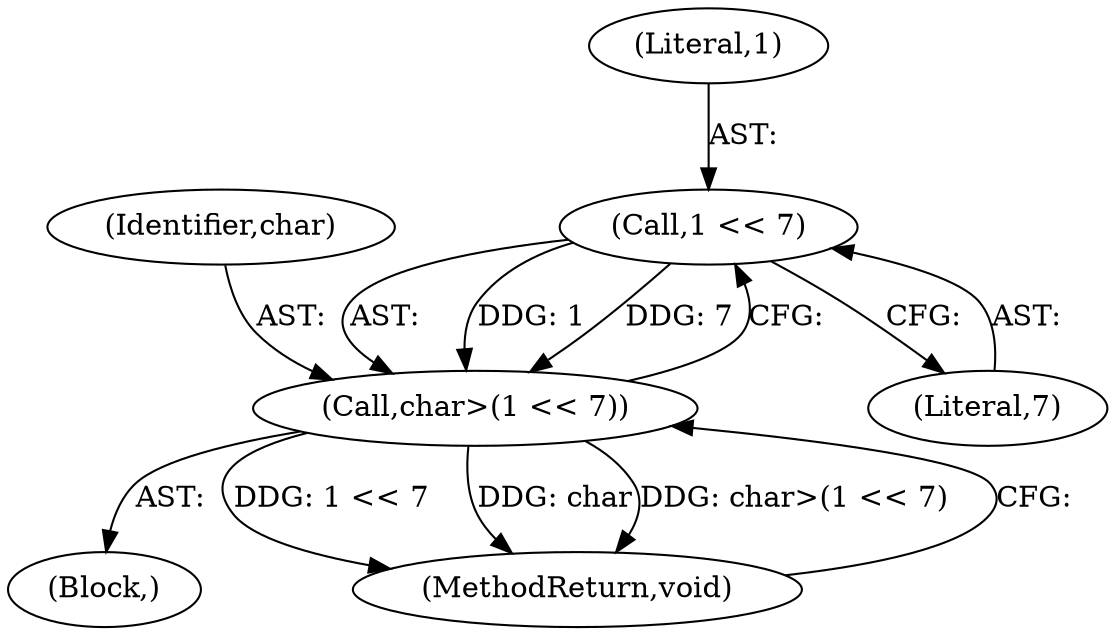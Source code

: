 digraph "1_Android_04839626ed859623901ebd3a5fd483982186b59d_202@del" {
"1000111" [label="(Call,1 << 7)"];
"1000109" [label="(Call,char>(1 << 7))"];
"1000102" [label="(Block,)"];
"1000111" [label="(Call,1 << 7)"];
"1000114" [label="(MethodReturn,void)"];
"1000113" [label="(Literal,7)"];
"1000109" [label="(Call,char>(1 << 7))"];
"1000112" [label="(Literal,1)"];
"1000110" [label="(Identifier,char)"];
"1000111" -> "1000109"  [label="AST: "];
"1000111" -> "1000113"  [label="CFG: "];
"1000112" -> "1000111"  [label="AST: "];
"1000113" -> "1000111"  [label="AST: "];
"1000109" -> "1000111"  [label="CFG: "];
"1000111" -> "1000109"  [label="DDG: 1"];
"1000111" -> "1000109"  [label="DDG: 7"];
"1000109" -> "1000102"  [label="AST: "];
"1000110" -> "1000109"  [label="AST: "];
"1000114" -> "1000109"  [label="CFG: "];
"1000109" -> "1000114"  [label="DDG: 1 << 7"];
"1000109" -> "1000114"  [label="DDG: char"];
"1000109" -> "1000114"  [label="DDG: char>(1 << 7)"];
}
